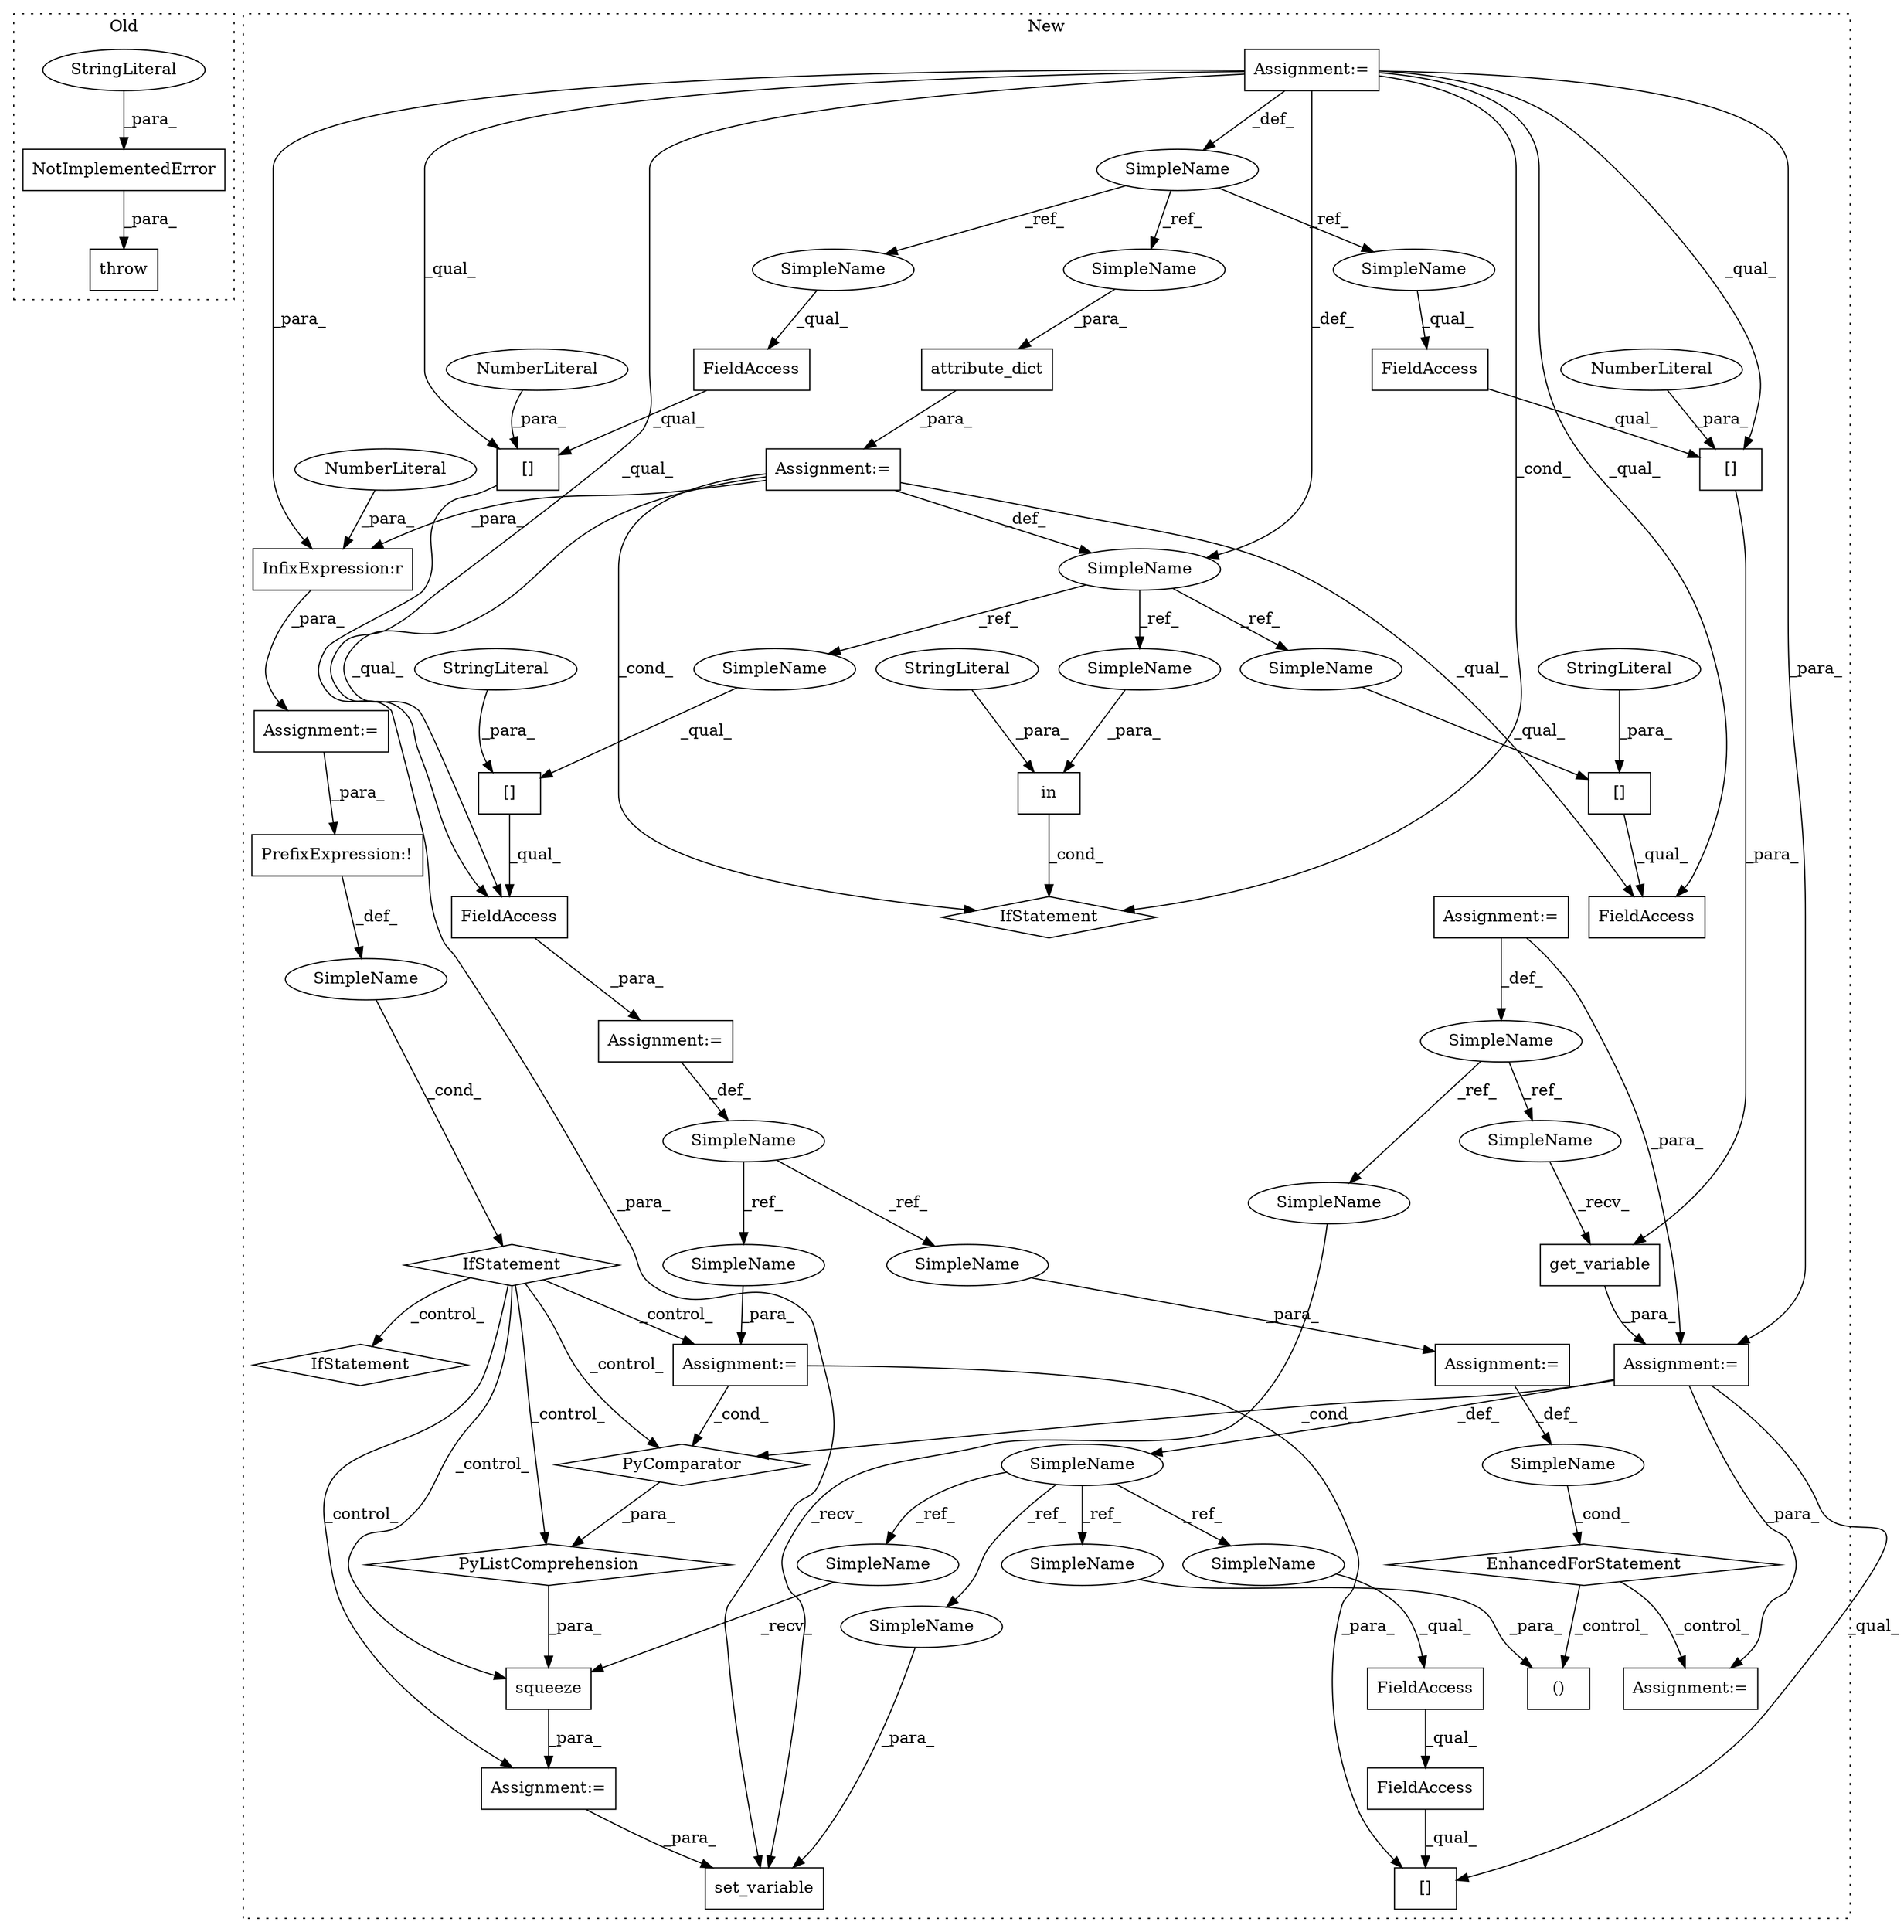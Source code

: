 digraph G {
subgraph cluster0 {
1 [label="NotImplementedError" a="32" s="421,503" l="20,1" shape="box"];
4 [label="StringLiteral" a="45" s="441" l="62" shape="ellipse"];
5 [label="throw" a="53" s="415" l="6" shape="box"];
label = "Old";
style="dotted";
}
subgraph cluster1 {
2 [label="squeeze" a="32" s="1756,1884" l="21,-5" shape="box"];
3 [label="set_variable" a="32" s="1901,1933" l="13,1" shape="box"];
6 [label="Assignment:=" a="7" s="1753" l="1" shape="box"];
7 [label="Assignment:=" a="7" s="1468" l="1" shape="box"];
8 [label="Assignment:=" a="7" s="1387" l="7" shape="box"];
9 [label="FieldAccess" a="22" s="1777" l="12" shape="box"];
10 [label="FieldAccess" a="22" s="1777" l="7" shape="box"];
11 [label="FieldAccess" a="22" s="1440" l="13" shape="box"];
12 [label="FieldAccess" a="22" s="1914" l="14" shape="box"];
13 [label="[]" a="2" s="1440,1455" l="14,1" shape="box"];
14 [label="NumberLiteral" a="34" s="1454" l="1" shape="ellipse"];
15 [label="SimpleName" a="42" s="1387" l="7" shape="ellipse"];
16 [label="SimpleName" a="42" s="1415" l="1" shape="ellipse"];
17 [label="()" a="106" s="1684" l="25" shape="box"];
18 [label="Assignment:=" a="7" s="1709" l="2" shape="box"];
19 [label="get_variable" a="32" s="1427,1456" l="13,1" shape="box"];
20 [label="PrefixExpression:!" a="38" s="1733" l="1" shape="box"];
21 [label="[]" a="2" s="1503,1515" l="6,1" shape="box"];
22 [label="in" a="105" s="1543" l="19" shape="box"];
23 [label="[]" a="2" s="1566,1582" l="6,1" shape="box"];
24 [label="EnhancedForStatement" a="70" s="1602,1667" l="53,2" shape="diamond"];
25 [label="[]" a="2" s="1777,1791" l="13,1" shape="box"];
26 [label="attribute_dict" a="32" s="1469,1491" l="15,1" shape="box"];
27 [label="[]" a="2" s="1914,1930" l="15,1" shape="box"];
28 [label="NumberLiteral" a="34" s="1929" l="1" shape="ellipse"];
29 [label="PyComparator" a="113" s="1856" l="20" shape="diamond"];
30 [label="InfixExpression:r" a="27" s="1590" l="4" shape="box"];
31 [label="NumberLiteral" a="34" s="1594" l="1" shape="ellipse"];
32 [label="FieldAccess" a="22" s="1503" l="18" shape="box"];
33 [label="FieldAccess" a="22" s="1566" l="19" shape="box"];
34 [label="IfStatement" a="25" s="1563" l="3" shape="diamond"];
35 [label="SimpleName" a="42" s="" l="" shape="ellipse"];
36 [label="IfStatement" a="25" s="1729,1742" l="4,2" shape="diamond"];
37 [label="SimpleName" a="42" s="1343" l="9" shape="ellipse"];
38 [label="IfStatement" a="25" s="1856" l="20" shape="diamond"];
39 [label="SimpleName" a="42" s="1463" l="5" shape="ellipse"];
40 [label="SimpleName" a="42" s="1659" l="1" shape="ellipse"];
41 [label="Assignment:=" a="7" s="1535" l="1" shape="box"];
42 [label="PyListComprehension" a="109" s="1777" l="107" shape="diamond"];
43 [label="Assignment:=" a="7" s="1856" l="20" shape="box"];
44 [label="SimpleName" a="42" s="1498" l="4" shape="ellipse"];
45 [label="Assignment:=" a="7" s="1602,1667" l="53,2" shape="box"];
46 [label="Assignment:=" a="7" s="1416" l="1" shape="box"];
47 [label="StringLiteral" a="45" s="1543" l="10" shape="ellipse"];
48 [label="Assignment:=" a="7" s="1502" l="1" shape="box"];
49 [label="Assignment:=" a="7" s="1343" l="9" shape="box"];
50 [label="StringLiteral" a="45" s="1509" l="6" shape="ellipse"];
51 [label="StringLiteral" a="45" s="1572" l="10" shape="ellipse"];
52 [label="SimpleName" a="42" s="1708" l="1" shape="ellipse"];
53 [label="SimpleName" a="42" s="1777" l="1" shape="ellipse"];
54 [label="SimpleName" a="42" s="1932" l="1" shape="ellipse"];
55 [label="SimpleName" a="42" s="1754" l="1" shape="ellipse"];
56 [label="SimpleName" a="42" s="1503" l="5" shape="ellipse"];
57 [label="SimpleName" a="42" s="1566" l="5" shape="ellipse"];
58 [label="SimpleName" a="42" s="1557" l="5" shape="ellipse"];
59 [label="SimpleName" a="42" s="1863" l="4" shape="ellipse"];
60 [label="SimpleName" a="42" s="1663" l="4" shape="ellipse"];
61 [label="SimpleName" a="42" s="1484" l="7" shape="ellipse"];
62 [label="SimpleName" a="42" s="1914" l="7" shape="ellipse"];
63 [label="SimpleName" a="42" s="1440" l="7" shape="ellipse"];
64 [label="SimpleName" a="42" s="1417" l="9" shape="ellipse"];
65 [label="SimpleName" a="42" s="1891" l="9" shape="ellipse"];
label = "New";
style="dotted";
}
1 -> 5 [label="_para_"];
2 -> 6 [label="_para_"];
4 -> 1 [label="_para_"];
6 -> 3 [label="_para_"];
7 -> 39 [label="_def_"];
7 -> 34 [label="_cond_"];
7 -> 33 [label="_qual_"];
7 -> 32 [label="_qual_"];
7 -> 30 [label="_para_"];
8 -> 30 [label="_para_"];
8 -> 34 [label="_cond_"];
8 -> 15 [label="_def_"];
8 -> 27 [label="_qual_"];
8 -> 33 [label="_qual_"];
8 -> 13 [label="_qual_"];
8 -> 32 [label="_qual_"];
8 -> 39 [label="_def_"];
8 -> 46 [label="_para_"];
9 -> 25 [label="_qual_"];
10 -> 9 [label="_qual_"];
11 -> 13 [label="_qual_"];
12 -> 27 [label="_qual_"];
13 -> 19 [label="_para_"];
14 -> 13 [label="_para_"];
15 -> 61 [label="_ref_"];
15 -> 62 [label="_ref_"];
15 -> 63 [label="_ref_"];
16 -> 55 [label="_ref_"];
16 -> 53 [label="_ref_"];
16 -> 52 [label="_ref_"];
16 -> 54 [label="_ref_"];
19 -> 46 [label="_para_"];
20 -> 35 [label="_def_"];
21 -> 32 [label="_qual_"];
22 -> 34 [label="_cond_"];
23 -> 33 [label="_qual_"];
24 -> 17 [label="_control_"];
24 -> 18 [label="_control_"];
26 -> 7 [label="_para_"];
27 -> 3 [label="_para_"];
28 -> 27 [label="_para_"];
29 -> 42 [label="_para_"];
30 -> 41 [label="_para_"];
31 -> 30 [label="_para_"];
32 -> 48 [label="_para_"];
35 -> 36 [label="_cond_"];
36 -> 38 [label="_control_"];
36 -> 6 [label="_control_"];
36 -> 42 [label="_control_"];
36 -> 2 [label="_control_"];
36 -> 43 [label="_control_"];
36 -> 29 [label="_control_"];
37 -> 64 [label="_ref_"];
37 -> 65 [label="_ref_"];
39 -> 56 [label="_ref_"];
39 -> 58 [label="_ref_"];
39 -> 57 [label="_ref_"];
40 -> 24 [label="_cond_"];
41 -> 20 [label="_para_"];
42 -> 2 [label="_para_"];
43 -> 29 [label="_cond_"];
43 -> 25 [label="_para_"];
44 -> 59 [label="_ref_"];
44 -> 60 [label="_ref_"];
45 -> 40 [label="_def_"];
46 -> 18 [label="_para_"];
46 -> 25 [label="_qual_"];
46 -> 29 [label="_cond_"];
46 -> 16 [label="_def_"];
47 -> 22 [label="_para_"];
48 -> 44 [label="_def_"];
49 -> 46 [label="_para_"];
49 -> 37 [label="_def_"];
50 -> 21 [label="_para_"];
51 -> 23 [label="_para_"];
52 -> 17 [label="_para_"];
53 -> 10 [label="_qual_"];
54 -> 3 [label="_para_"];
55 -> 2 [label="_recv_"];
56 -> 21 [label="_qual_"];
57 -> 23 [label="_qual_"];
58 -> 22 [label="_para_"];
59 -> 43 [label="_para_"];
60 -> 45 [label="_para_"];
61 -> 26 [label="_para_"];
62 -> 12 [label="_qual_"];
63 -> 11 [label="_qual_"];
64 -> 19 [label="_recv_"];
65 -> 3 [label="_recv_"];
}